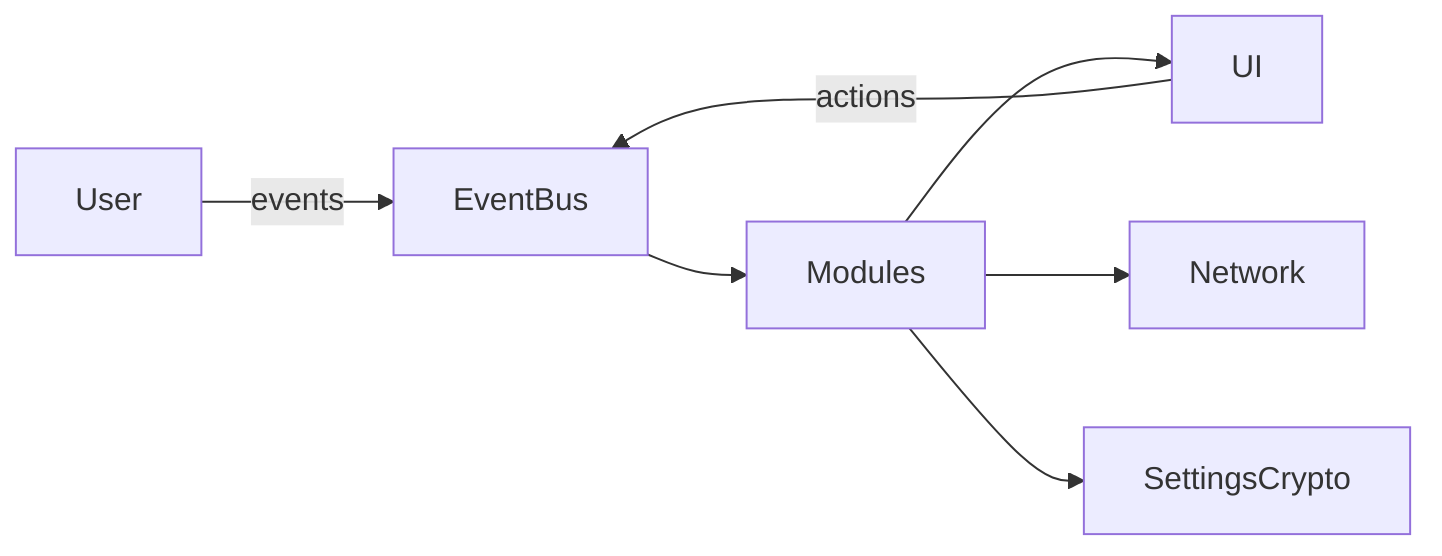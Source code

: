 flowchart LR
  User -->|events| EventBus
  EventBus --> Modules
  Modules --> UI
  Modules --> Network
  Modules --> SettingsCrypto
  UI -->|actions| EventBus